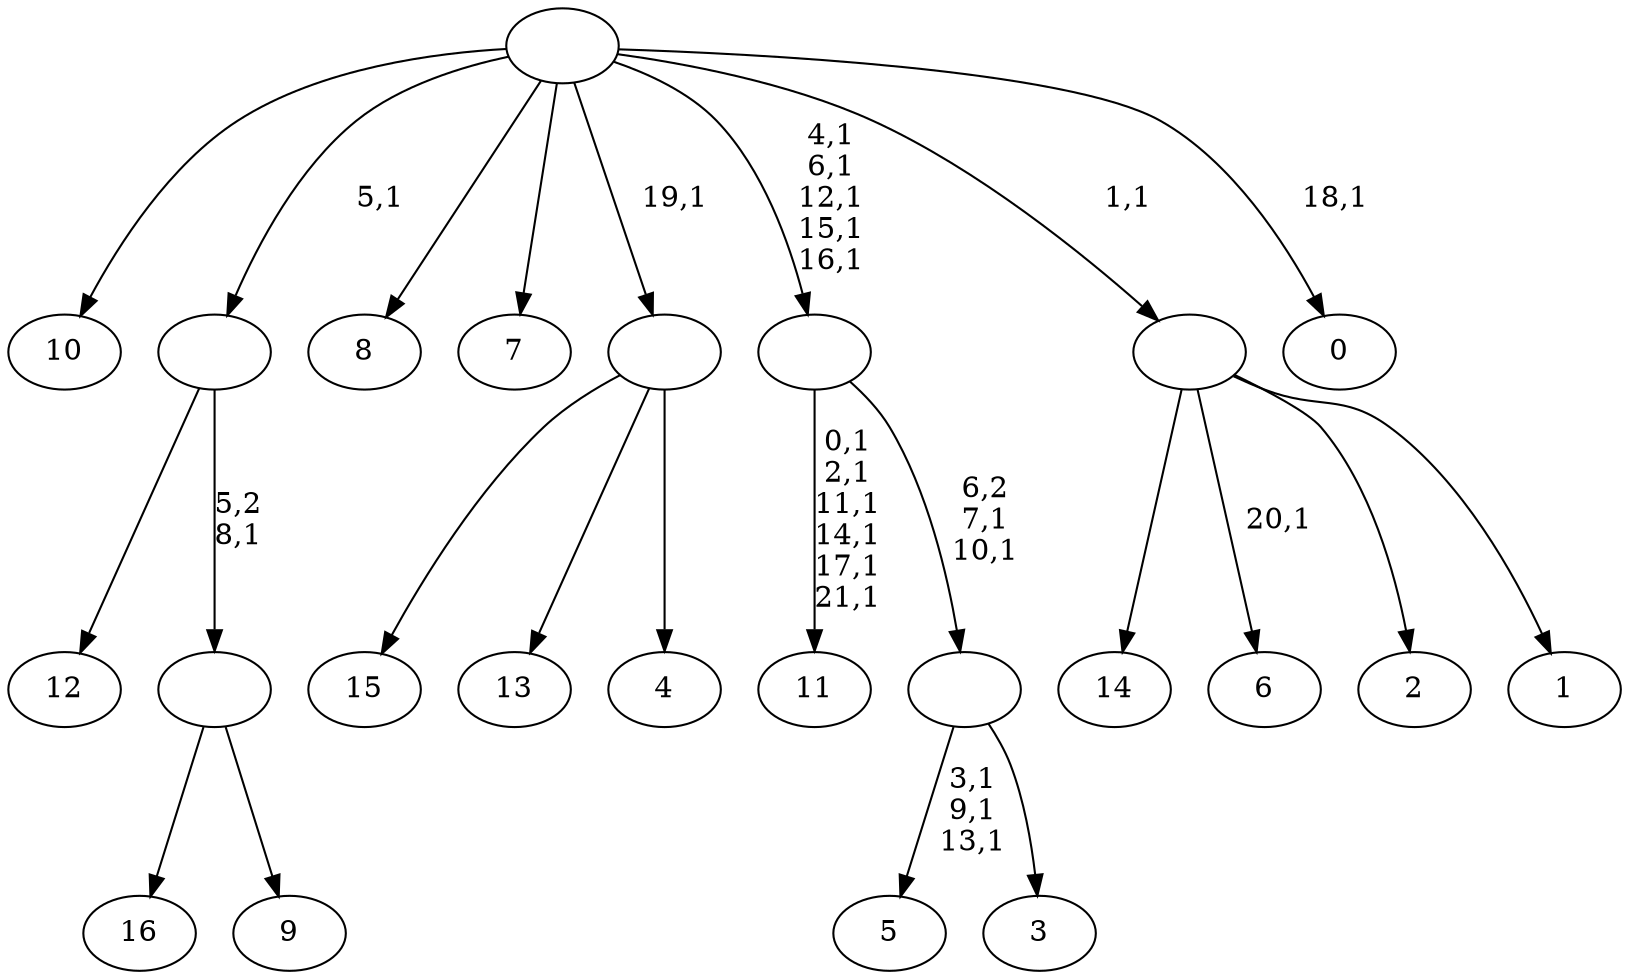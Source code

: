 digraph T {
	39 [label="16"]
	38 [label="15"]
	37 [label="14"]
	36 [label="13"]
	35 [label="12"]
	34 [label="11"]
	27 [label="10"]
	26 [label="9"]
	25 [label=""]
	24 [label=""]
	23 [label="8"]
	22 [label="7"]
	21 [label="6"]
	19 [label="5"]
	15 [label="4"]
	14 [label=""]
	13 [label="3"]
	12 [label=""]
	10 [label=""]
	5 [label="2"]
	4 [label="1"]
	3 [label=""]
	2 [label="0"]
	0 [label=""]
	25 -> 39 [label=""]
	25 -> 26 [label=""]
	24 -> 35 [label=""]
	24 -> 25 [label="5,2\n8,1"]
	14 -> 38 [label=""]
	14 -> 36 [label=""]
	14 -> 15 [label=""]
	12 -> 19 [label="3,1\n9,1\n13,1"]
	12 -> 13 [label=""]
	10 -> 12 [label="6,2\n7,1\n10,1"]
	10 -> 34 [label="0,1\n2,1\n11,1\n14,1\n17,1\n21,1"]
	3 -> 21 [label="20,1"]
	3 -> 37 [label=""]
	3 -> 5 [label=""]
	3 -> 4 [label=""]
	0 -> 2 [label="18,1"]
	0 -> 10 [label="4,1\n6,1\n12,1\n15,1\n16,1"]
	0 -> 27 [label=""]
	0 -> 24 [label="5,1"]
	0 -> 23 [label=""]
	0 -> 22 [label=""]
	0 -> 14 [label="19,1"]
	0 -> 3 [label="1,1"]
}
